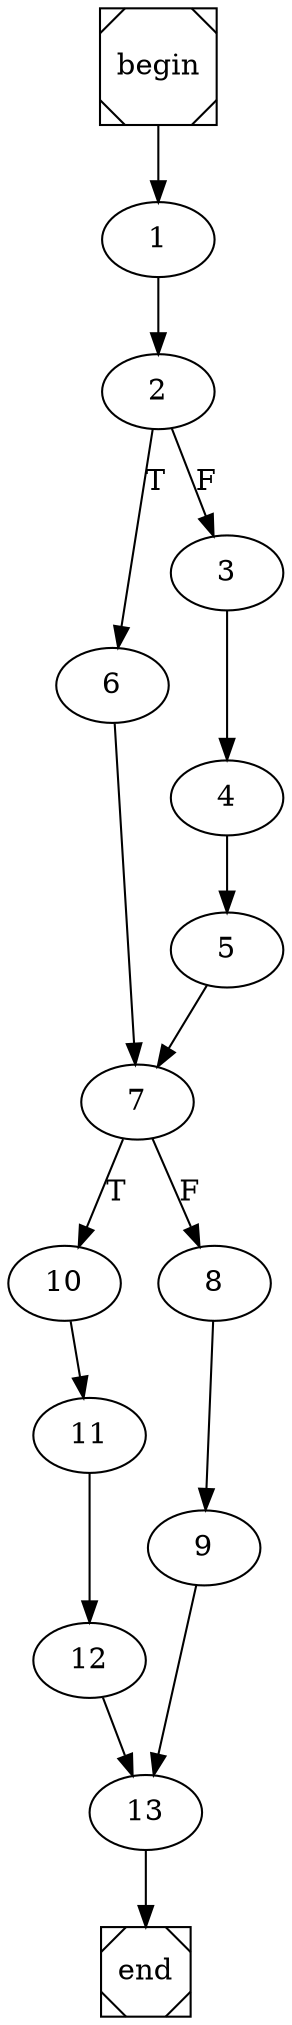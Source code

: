 digraph cfg {
	begin [shape=Msquare];
	end [shape=Msquare];
	begin -> 1;	1 -> 2;	2 -> 6[label=T];	2 -> 3[label=F];	3 -> 4;	4 -> 5;	5 -> 7;	6 -> 7;	7 -> 10[label=T];	7 -> 8[label=F];	8 -> 9;	9 -> 13;	10 -> 11;	11 -> 12;	12 -> 13;	13 -> end;}

